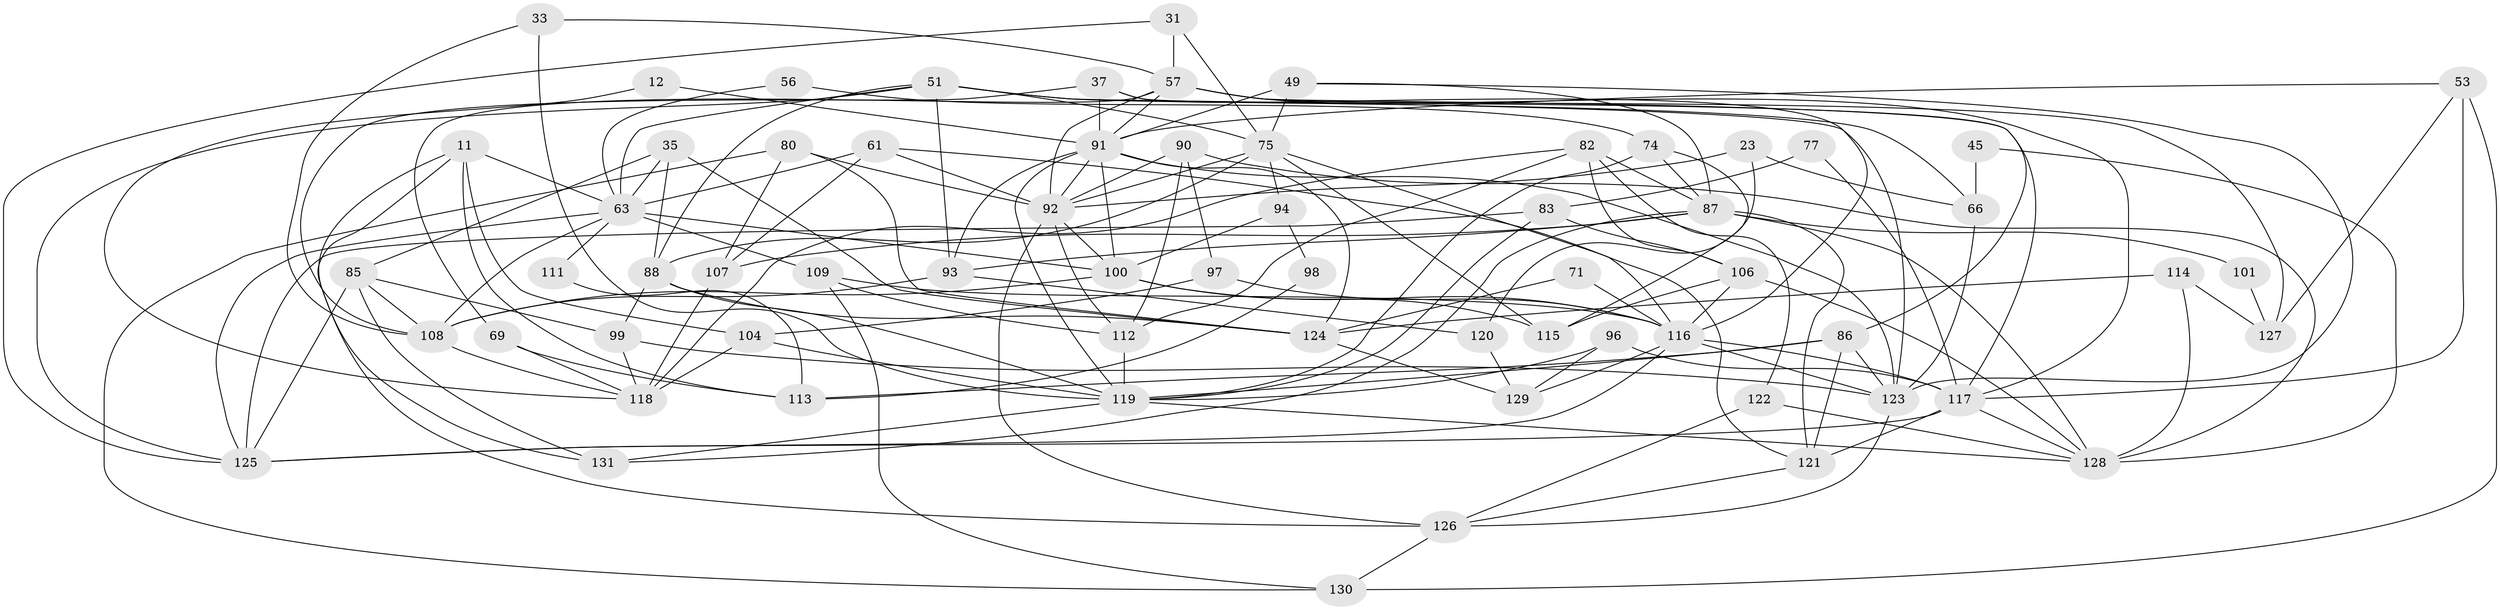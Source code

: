 // original degree distribution, {3: 0.2824427480916031, 5: 0.17557251908396945, 7: 0.03816793893129771, 4: 0.31297709923664124, 6: 0.06870229007633588, 2: 0.10687022900763359, 9: 0.007633587786259542, 8: 0.007633587786259542}
// Generated by graph-tools (version 1.1) at 2025/49/03/09/25 04:49:04]
// undirected, 65 vertices, 162 edges
graph export_dot {
graph [start="1"]
  node [color=gray90,style=filled];
  11;
  12;
  23;
  31;
  33;
  35 [super="+3"];
  37;
  45;
  49 [super="+30"];
  51 [super="+24+22"];
  53;
  56;
  57 [super="+41+46"];
  61 [super="+47"];
  63 [super="+59+39"];
  66 [super="+7"];
  69;
  71;
  74;
  75 [super="+32+38"];
  77;
  80 [super="+60"];
  82;
  83;
  85 [super="+67"];
  86 [super="+72"];
  87;
  88 [super="+10+40"];
  90;
  91 [super="+58+48"];
  92 [super="+89+43"];
  93 [super="+5"];
  94;
  96;
  97;
  98;
  99;
  100 [super="+50"];
  101;
  104 [super="+73"];
  106 [super="+55"];
  107;
  108 [super="+79"];
  109;
  111;
  112 [super="+9"];
  113;
  114;
  115;
  116 [super="+44+76"];
  117 [super="+13+84+103"];
  118 [super="+2"];
  119 [super="+102+29"];
  120;
  121;
  122 [super="+36"];
  123 [super="+68+110"];
  124 [super="+105"];
  125 [super="+52+62+78"];
  126;
  127;
  128 [super="+1+15"];
  129;
  130;
  131 [super="+81"];
  11 -- 104 [weight=2];
  11 -- 113;
  11 -- 126;
  11 -- 63;
  11 -- 131;
  12 -- 118;
  12 -- 91;
  23 -- 120;
  23 -- 66 [weight=2];
  23 -- 92;
  31 -- 75 [weight=2];
  31 -- 125;
  31 -- 57 [weight=3];
  33 -- 108;
  33 -- 119;
  33 -- 57;
  35 -- 124;
  35 -- 85 [weight=2];
  35 -- 88;
  35 -- 63;
  37 -- 91 [weight=2];
  37 -- 108;
  37 -- 117;
  37 -- 116;
  45 -- 66;
  45 -- 128;
  49 -- 87;
  49 -- 91;
  49 -- 75;
  49 -- 123;
  51 -- 93 [weight=2];
  51 -- 66;
  51 -- 125;
  51 -- 88;
  51 -- 63;
  51 -- 123;
  51 -- 75;
  53 -- 127;
  53 -- 130;
  53 -- 117 [weight=2];
  53 -- 91;
  56 -- 74;
  56 -- 63;
  57 -- 127;
  57 -- 69;
  57 -- 86;
  57 -- 117;
  57 -- 91;
  57 -- 92;
  61 -- 107;
  61 -- 121;
  61 -- 63 [weight=2];
  61 -- 92 [weight=2];
  63 -- 100;
  63 -- 109;
  63 -- 125 [weight=2];
  63 -- 108;
  63 -- 111;
  66 -- 123 [weight=2];
  69 -- 113;
  69 -- 118;
  71 -- 124;
  71 -- 116;
  74 -- 87;
  74 -- 115;
  74 -- 119;
  75 -- 115;
  75 -- 116 [weight=2];
  75 -- 88;
  75 -- 92;
  75 -- 94;
  77 -- 83;
  77 -- 117;
  80 -- 130;
  80 -- 92;
  80 -- 107;
  80 -- 124;
  82 -- 87;
  82 -- 106;
  82 -- 122;
  82 -- 118;
  82 -- 112;
  83 -- 106 [weight=2];
  83 -- 125;
  83 -- 119 [weight=2];
  85 -- 99;
  85 -- 108;
  85 -- 131;
  85 -- 125;
  86 -- 123 [weight=2];
  86 -- 119 [weight=2];
  86 -- 121;
  86 -- 113;
  87 -- 93;
  87 -- 107;
  87 -- 101;
  87 -- 121;
  87 -- 131;
  87 -- 128;
  88 -- 99;
  88 -- 119 [weight=3];
  88 -- 124;
  90 -- 97;
  90 -- 112;
  90 -- 128;
  90 -- 92;
  91 -- 124 [weight=2];
  91 -- 119 [weight=2];
  91 -- 100 [weight=2];
  91 -- 123;
  91 -- 92 [weight=2];
  91 -- 93 [weight=2];
  92 -- 100;
  92 -- 112;
  92 -- 126;
  93 -- 120;
  93 -- 108;
  94 -- 100;
  94 -- 98;
  96 -- 129;
  96 -- 119;
  96 -- 117;
  97 -- 104;
  97 -- 116;
  98 -- 113;
  99 -- 118;
  99 -- 123;
  100 -- 108 [weight=2];
  100 -- 115;
  100 -- 116;
  101 -- 127;
  104 -- 118;
  104 -- 119;
  106 -- 115;
  106 -- 128;
  106 -- 116;
  107 -- 118 [weight=2];
  108 -- 118;
  109 -- 130;
  109 -- 112;
  109 -- 116;
  111 -- 113;
  112 -- 119;
  114 -- 127;
  114 -- 124;
  114 -- 128;
  116 -- 117 [weight=2];
  116 -- 129 [weight=2];
  116 -- 123;
  116 -- 125;
  117 -- 125 [weight=3];
  117 -- 128;
  117 -- 121;
  119 -- 128 [weight=2];
  119 -- 131;
  120 -- 129;
  121 -- 126;
  122 -- 126;
  122 -- 128;
  123 -- 126;
  124 -- 129 [weight=2];
  126 -- 130;
}
